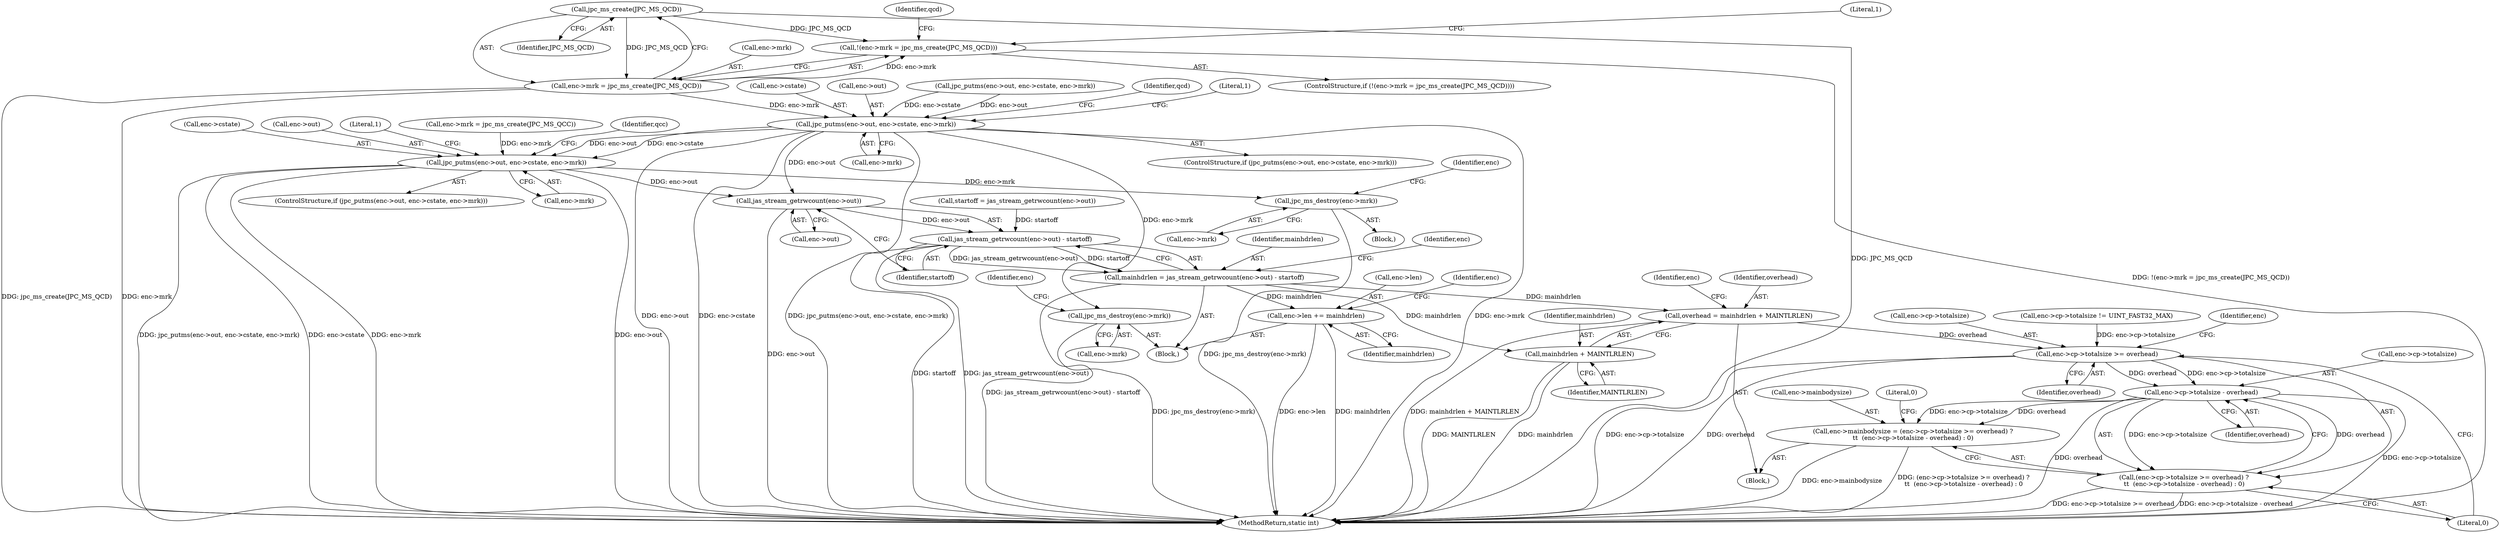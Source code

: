 digraph "0_jasper_d42b2388f7f8e0332c846675133acea151fc557a_38@API" {
"1000905" [label="(Call,jpc_ms_create(JPC_MS_QCD))"];
"1000900" [label="(Call,!(enc->mrk = jpc_ms_create(JPC_MS_QCD)))"];
"1000901" [label="(Call,enc->mrk = jpc_ms_create(JPC_MS_QCD))"];
"1000973" [label="(Call,jpc_putms(enc->out, enc->cstate, enc->mrk))"];
"1000994" [label="(Call,jpc_ms_destroy(enc->mrk))"];
"1001100" [label="(Call,jpc_putms(enc->out, enc->cstate, enc->mrk))"];
"1001121" [label="(Call,jpc_ms_destroy(enc->mrk))"];
"1001133" [label="(Call,jas_stream_getrwcount(enc->out))"];
"1001132" [label="(Call,jas_stream_getrwcount(enc->out) - startoff)"];
"1001130" [label="(Call,mainhdrlen = jas_stream_getrwcount(enc->out) - startoff)"];
"1001138" [label="(Call,enc->len += mainhdrlen)"];
"1001153" [label="(Call,overhead = mainhdrlen + MAINTLRLEN)"];
"1001163" [label="(Call,enc->cp->totalsize >= overhead)"];
"1001170" [label="(Call,enc->cp->totalsize - overhead)"];
"1001158" [label="(Call,enc->mainbodysize = (enc->cp->totalsize >= overhead) ?\n\t\t  (enc->cp->totalsize - overhead) : 0)"];
"1001162" [label="(Call,(enc->cp->totalsize >= overhead) ?\n\t\t  (enc->cp->totalsize - overhead) : 0)"];
"1001155" [label="(Call,mainhdrlen + MAINTLRLEN)"];
"1000977" [label="(Call,enc->cstate)"];
"1001140" [label="(Identifier,enc)"];
"1001153" [label="(Call,overhead = mainhdrlen + MAINTLRLEN)"];
"1001155" [label="(Call,mainhdrlen + MAINTLRLEN)"];
"1001130" [label="(Call,mainhdrlen = jas_stream_getrwcount(enc->out) - startoff)"];
"1001132" [label="(Call,jas_stream_getrwcount(enc->out) - startoff)"];
"1001142" [label="(Identifier,mainhdrlen)"];
"1001164" [label="(Call,enc->cp->totalsize)"];
"1001133" [label="(Call,jas_stream_getrwcount(enc->out))"];
"1001144" [label="(Call,enc->cp->totalsize != UINT_FAST32_MAX)"];
"1001158" [label="(Call,enc->mainbodysize = (enc->cp->totalsize >= overhead) ?\n\t\t  (enc->cp->totalsize - overhead) : 0)"];
"1001099" [label="(ControlStructure,if (jpc_putms(enc->out, enc->cstate, enc->mrk)))"];
"1000912" [label="(Identifier,qcd)"];
"1001104" [label="(Call,enc->cstate)"];
"1001163" [label="(Call,enc->cp->totalsize >= overhead)"];
"1000974" [label="(Call,enc->out)"];
"1000900" [label="(Call,!(enc->mrk = jpc_ms_create(JPC_MS_QCD)))"];
"1001139" [label="(Call,enc->len)"];
"1001138" [label="(Call,enc->len += mainhdrlen)"];
"1000874" [label="(Call,jpc_putms(enc->out, enc->cstate, enc->mrk))"];
"1001169" [label="(Identifier,overhead)"];
"1001107" [label="(Call,enc->mrk)"];
"1001122" [label="(Call,enc->mrk)"];
"1000906" [label="(Identifier,JPC_MS_QCD)"];
"1001121" [label="(Call,jpc_ms_destroy(enc->mrk))"];
"1000910" [label="(Literal,1)"];
"1000990" [label="(Identifier,qcd)"];
"1001101" [label="(Call,enc->out)"];
"1001131" [label="(Identifier,mainhdrlen)"];
"1001020" [label="(Block,)"];
"1000972" [label="(ControlStructure,if (jpc_putms(enc->out, enc->cstate, enc->mrk)))"];
"1001157" [label="(Identifier,MAINTLRLEN)"];
"1000986" [label="(Literal,1)"];
"1000905" [label="(Call,jpc_ms_create(JPC_MS_QCD))"];
"1001176" [label="(Identifier,overhead)"];
"1001000" [label="(Identifier,enc)"];
"1001162" [label="(Call,(enc->cp->totalsize >= overhead) ?\n\t\t  (enc->cp->totalsize - overhead) : 0)"];
"1001173" [label="(Identifier,enc)"];
"1001170" [label="(Call,enc->cp->totalsize - overhead)"];
"1001187" [label="(MethodReturn,static int)"];
"1001137" [label="(Identifier,startoff)"];
"1001154" [label="(Identifier,overhead)"];
"1001177" [label="(Literal,0)"];
"1000994" [label="(Call,jpc_ms_destroy(enc->mrk))"];
"1001186" [label="(Literal,0)"];
"1001171" [label="(Call,enc->cp->totalsize)"];
"1000106" [label="(Block,)"];
"1000134" [label="(Call,startoff = jas_stream_getrwcount(enc->out))"];
"1001151" [label="(Block,)"];
"1000901" [label="(Call,enc->mrk = jpc_ms_create(JPC_MS_QCD))"];
"1001113" [label="(Literal,1)"];
"1001023" [label="(Call,enc->mrk = jpc_ms_create(JPC_MS_QCC))"];
"1000973" [label="(Call,jpc_putms(enc->out, enc->cstate, enc->mrk))"];
"1001160" [label="(Identifier,enc)"];
"1000899" [label="(ControlStructure,if (!(enc->mrk = jpc_ms_create(JPC_MS_QCD))))"];
"1001159" [label="(Call,enc->mainbodysize)"];
"1001127" [label="(Identifier,enc)"];
"1000902" [label="(Call,enc->mrk)"];
"1001147" [label="(Identifier,enc)"];
"1001117" [label="(Identifier,qcc)"];
"1000980" [label="(Call,enc->mrk)"];
"1001156" [label="(Identifier,mainhdrlen)"];
"1001100" [label="(Call,jpc_putms(enc->out, enc->cstate, enc->mrk))"];
"1000995" [label="(Call,enc->mrk)"];
"1001134" [label="(Call,enc->out)"];
"1000905" -> "1000901"  [label="AST: "];
"1000905" -> "1000906"  [label="CFG: "];
"1000906" -> "1000905"  [label="AST: "];
"1000901" -> "1000905"  [label="CFG: "];
"1000905" -> "1001187"  [label="DDG: JPC_MS_QCD"];
"1000905" -> "1000900"  [label="DDG: JPC_MS_QCD"];
"1000905" -> "1000901"  [label="DDG: JPC_MS_QCD"];
"1000900" -> "1000899"  [label="AST: "];
"1000900" -> "1000901"  [label="CFG: "];
"1000901" -> "1000900"  [label="AST: "];
"1000910" -> "1000900"  [label="CFG: "];
"1000912" -> "1000900"  [label="CFG: "];
"1000900" -> "1001187"  [label="DDG: !(enc->mrk = jpc_ms_create(JPC_MS_QCD))"];
"1000901" -> "1000900"  [label="DDG: enc->mrk"];
"1000902" -> "1000901"  [label="AST: "];
"1000901" -> "1001187"  [label="DDG: jpc_ms_create(JPC_MS_QCD)"];
"1000901" -> "1001187"  [label="DDG: enc->mrk"];
"1000901" -> "1000973"  [label="DDG: enc->mrk"];
"1000973" -> "1000972"  [label="AST: "];
"1000973" -> "1000980"  [label="CFG: "];
"1000974" -> "1000973"  [label="AST: "];
"1000977" -> "1000973"  [label="AST: "];
"1000980" -> "1000973"  [label="AST: "];
"1000986" -> "1000973"  [label="CFG: "];
"1000990" -> "1000973"  [label="CFG: "];
"1000973" -> "1001187"  [label="DDG: enc->out"];
"1000973" -> "1001187"  [label="DDG: enc->cstate"];
"1000973" -> "1001187"  [label="DDG: jpc_putms(enc->out, enc->cstate, enc->mrk)"];
"1000973" -> "1001187"  [label="DDG: enc->mrk"];
"1000874" -> "1000973"  [label="DDG: enc->out"];
"1000874" -> "1000973"  [label="DDG: enc->cstate"];
"1000973" -> "1000994"  [label="DDG: enc->mrk"];
"1000973" -> "1001100"  [label="DDG: enc->out"];
"1000973" -> "1001100"  [label="DDG: enc->cstate"];
"1000973" -> "1001133"  [label="DDG: enc->out"];
"1000994" -> "1000106"  [label="AST: "];
"1000994" -> "1000995"  [label="CFG: "];
"1000995" -> "1000994"  [label="AST: "];
"1001000" -> "1000994"  [label="CFG: "];
"1000994" -> "1001187"  [label="DDG: jpc_ms_destroy(enc->mrk)"];
"1001100" -> "1001099"  [label="AST: "];
"1001100" -> "1001107"  [label="CFG: "];
"1001101" -> "1001100"  [label="AST: "];
"1001104" -> "1001100"  [label="AST: "];
"1001107" -> "1001100"  [label="AST: "];
"1001113" -> "1001100"  [label="CFG: "];
"1001117" -> "1001100"  [label="CFG: "];
"1001100" -> "1001187"  [label="DDG: jpc_putms(enc->out, enc->cstate, enc->mrk)"];
"1001100" -> "1001187"  [label="DDG: enc->cstate"];
"1001100" -> "1001187"  [label="DDG: enc->mrk"];
"1001100" -> "1001187"  [label="DDG: enc->out"];
"1001023" -> "1001100"  [label="DDG: enc->mrk"];
"1001100" -> "1001121"  [label="DDG: enc->mrk"];
"1001100" -> "1001133"  [label="DDG: enc->out"];
"1001121" -> "1001020"  [label="AST: "];
"1001121" -> "1001122"  [label="CFG: "];
"1001122" -> "1001121"  [label="AST: "];
"1001127" -> "1001121"  [label="CFG: "];
"1001121" -> "1001187"  [label="DDG: jpc_ms_destroy(enc->mrk)"];
"1001133" -> "1001132"  [label="AST: "];
"1001133" -> "1001134"  [label="CFG: "];
"1001134" -> "1001133"  [label="AST: "];
"1001137" -> "1001133"  [label="CFG: "];
"1001133" -> "1001187"  [label="DDG: enc->out"];
"1001133" -> "1001132"  [label="DDG: enc->out"];
"1001132" -> "1001130"  [label="AST: "];
"1001132" -> "1001137"  [label="CFG: "];
"1001137" -> "1001132"  [label="AST: "];
"1001130" -> "1001132"  [label="CFG: "];
"1001132" -> "1001187"  [label="DDG: startoff"];
"1001132" -> "1001187"  [label="DDG: jas_stream_getrwcount(enc->out)"];
"1001132" -> "1001130"  [label="DDG: jas_stream_getrwcount(enc->out)"];
"1001132" -> "1001130"  [label="DDG: startoff"];
"1000134" -> "1001132"  [label="DDG: startoff"];
"1001130" -> "1000106"  [label="AST: "];
"1001131" -> "1001130"  [label="AST: "];
"1001140" -> "1001130"  [label="CFG: "];
"1001130" -> "1001187"  [label="DDG: jas_stream_getrwcount(enc->out) - startoff"];
"1001130" -> "1001138"  [label="DDG: mainhdrlen"];
"1001130" -> "1001153"  [label="DDG: mainhdrlen"];
"1001130" -> "1001155"  [label="DDG: mainhdrlen"];
"1001138" -> "1000106"  [label="AST: "];
"1001138" -> "1001142"  [label="CFG: "];
"1001139" -> "1001138"  [label="AST: "];
"1001142" -> "1001138"  [label="AST: "];
"1001147" -> "1001138"  [label="CFG: "];
"1001138" -> "1001187"  [label="DDG: enc->len"];
"1001138" -> "1001187"  [label="DDG: mainhdrlen"];
"1001153" -> "1001151"  [label="AST: "];
"1001153" -> "1001155"  [label="CFG: "];
"1001154" -> "1001153"  [label="AST: "];
"1001155" -> "1001153"  [label="AST: "];
"1001160" -> "1001153"  [label="CFG: "];
"1001153" -> "1001187"  [label="DDG: mainhdrlen + MAINTLRLEN"];
"1001153" -> "1001163"  [label="DDG: overhead"];
"1001163" -> "1001162"  [label="AST: "];
"1001163" -> "1001169"  [label="CFG: "];
"1001164" -> "1001163"  [label="AST: "];
"1001169" -> "1001163"  [label="AST: "];
"1001173" -> "1001163"  [label="CFG: "];
"1001177" -> "1001163"  [label="CFG: "];
"1001163" -> "1001187"  [label="DDG: enc->cp->totalsize"];
"1001163" -> "1001187"  [label="DDG: overhead"];
"1001144" -> "1001163"  [label="DDG: enc->cp->totalsize"];
"1001163" -> "1001170"  [label="DDG: enc->cp->totalsize"];
"1001163" -> "1001170"  [label="DDG: overhead"];
"1001170" -> "1001162"  [label="AST: "];
"1001170" -> "1001176"  [label="CFG: "];
"1001171" -> "1001170"  [label="AST: "];
"1001176" -> "1001170"  [label="AST: "];
"1001162" -> "1001170"  [label="CFG: "];
"1001170" -> "1001187"  [label="DDG: overhead"];
"1001170" -> "1001187"  [label="DDG: enc->cp->totalsize"];
"1001170" -> "1001158"  [label="DDG: enc->cp->totalsize"];
"1001170" -> "1001158"  [label="DDG: overhead"];
"1001170" -> "1001162"  [label="DDG: enc->cp->totalsize"];
"1001170" -> "1001162"  [label="DDG: overhead"];
"1001158" -> "1001151"  [label="AST: "];
"1001158" -> "1001162"  [label="CFG: "];
"1001159" -> "1001158"  [label="AST: "];
"1001162" -> "1001158"  [label="AST: "];
"1001186" -> "1001158"  [label="CFG: "];
"1001158" -> "1001187"  [label="DDG: enc->mainbodysize"];
"1001158" -> "1001187"  [label="DDG: (enc->cp->totalsize >= overhead) ?\n\t\t  (enc->cp->totalsize - overhead) : 0"];
"1001162" -> "1001177"  [label="CFG: "];
"1001177" -> "1001162"  [label="AST: "];
"1001162" -> "1001187"  [label="DDG: enc->cp->totalsize >= overhead"];
"1001162" -> "1001187"  [label="DDG: enc->cp->totalsize - overhead"];
"1001155" -> "1001157"  [label="CFG: "];
"1001156" -> "1001155"  [label="AST: "];
"1001157" -> "1001155"  [label="AST: "];
"1001155" -> "1001187"  [label="DDG: mainhdrlen"];
"1001155" -> "1001187"  [label="DDG: MAINTLRLEN"];
}
